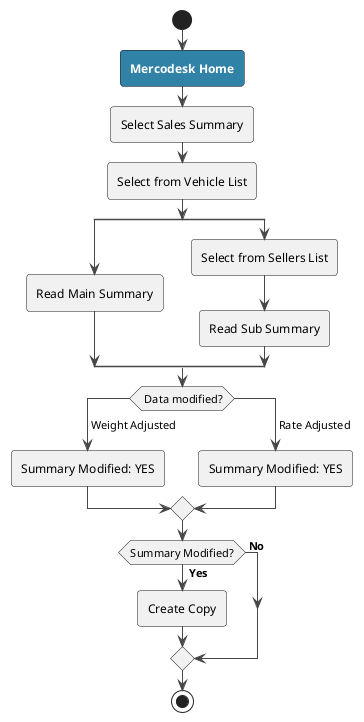 @startuml
<style>
     ' define a new style, using CSS class syntax
     .appStyle {
        BackGroundColor #3083A7
        FontColor White
        FontStyle Bold
     }
</style>
!theme vibrant

    start
    <<appStyle>>:Mercodesk Home;
    :Select Sales Summary;
    :Select from Vehicle List;
    split
    :Read Main Summary;
    split again
    :Select from Sellers List;
    :Read Sub Summary;
    end split

    switch ( Data modified?)
    case ( Weight Adjusted )
        :Summary Modified: YES;
    case ( Rate Adjusted )
        :Summary Modified: YES;
    endswitch

    if (Summary Modified?) then (<b> Yes)
    :Create Copy;
    else (<b> No)
    endif

    stop

@enduml
